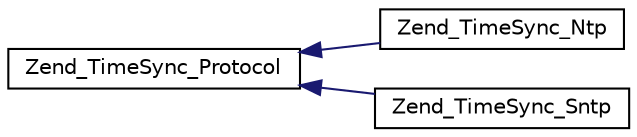 digraph G
{
  edge [fontname="Helvetica",fontsize="10",labelfontname="Helvetica",labelfontsize="10"];
  node [fontname="Helvetica",fontsize="10",shape=record];
  rankdir="LR";
  Node1 [label="Zend_TimeSync_Protocol",height=0.2,width=0.4,color="black", fillcolor="white", style="filled",URL="$class_zend___time_sync___protocol.html"];
  Node1 -> Node2 [dir="back",color="midnightblue",fontsize="10",style="solid",fontname="Helvetica"];
  Node2 [label="Zend_TimeSync_Ntp",height=0.2,width=0.4,color="black", fillcolor="white", style="filled",URL="$class_zend___time_sync___ntp.html"];
  Node1 -> Node3 [dir="back",color="midnightblue",fontsize="10",style="solid",fontname="Helvetica"];
  Node3 [label="Zend_TimeSync_Sntp",height=0.2,width=0.4,color="black", fillcolor="white", style="filled",URL="$class_zend___time_sync___sntp.html"];
}
